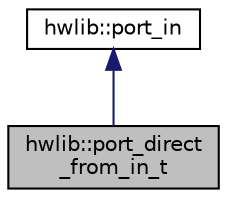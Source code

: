 digraph "hwlib::port_direct_from_in_t"
{
  edge [fontname="Helvetica",fontsize="10",labelfontname="Helvetica",labelfontsize="10"];
  node [fontname="Helvetica",fontsize="10",shape=record];
  Node0 [label="hwlib::port_direct\l_from_in_t",height=0.2,width=0.4,color="black", fillcolor="grey75", style="filled", fontcolor="black"];
  Node1 -> Node0 [dir="back",color="midnightblue",fontsize="10",style="solid",fontname="Helvetica"];
  Node1 [label="hwlib::port_in",height=0.2,width=0.4,color="black", fillcolor="white", style="filled",URL="$classhwlib_1_1port__in.html"];
}
